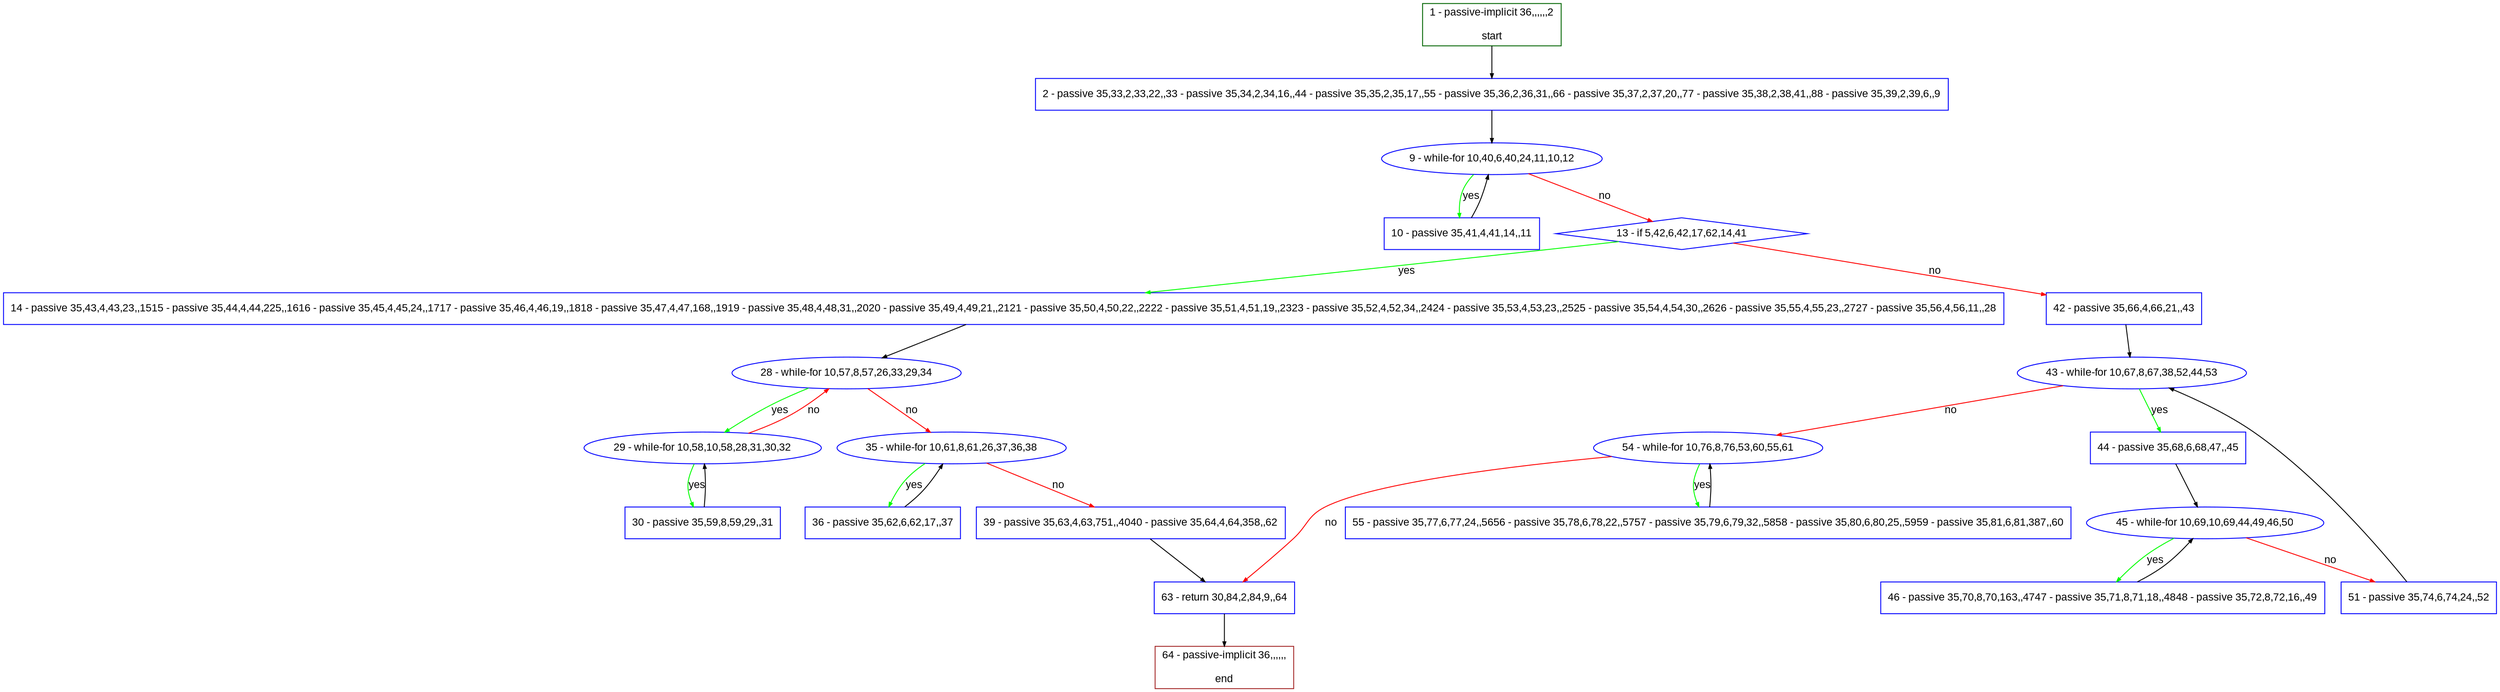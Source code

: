 digraph "" {
  graph [pack="true", label="", fontsize="12", packmode="clust", fontname="Arial", fillcolor="#FFFFCC", bgcolor="white", style="rounded,filled", compound="true"];
  node [node_initialized="no", label="", color="grey", fontsize="12", fillcolor="white", fontname="Arial", style="filled", shape="rectangle", compound="true", fixedsize="false"];
  edge [fontcolor="black", arrowhead="normal", arrowtail="none", arrowsize="0.5", ltail="", label="", color="black", fontsize="12", lhead="", fontname="Arial", dir="forward", compound="true"];
  __N1 [label="2 - passive 35,33,2,33,22,,33 - passive 35,34,2,34,16,,44 - passive 35,35,2,35,17,,55 - passive 35,36,2,36,31,,66 - passive 35,37,2,37,20,,77 - passive 35,38,2,38,41,,88 - passive 35,39,2,39,6,,9", color="#0000ff", fillcolor="#ffffff", style="filled", shape="box"];
  __N2 [label="1 - passive-implicit 36,,,,,,2\n\nstart", color="#006400", fillcolor="#ffffff", style="filled", shape="box"];
  __N3 [label="9 - while-for 10,40,6,40,24,11,10,12", color="#0000ff", fillcolor="#ffffff", style="filled", shape="oval"];
  __N4 [label="10 - passive 35,41,4,41,14,,11", color="#0000ff", fillcolor="#ffffff", style="filled", shape="box"];
  __N5 [label="13 - if 5,42,6,42,17,62,14,41", color="#0000ff", fillcolor="#ffffff", style="filled", shape="diamond"];
  __N6 [label="14 - passive 35,43,4,43,23,,1515 - passive 35,44,4,44,225,,1616 - passive 35,45,4,45,24,,1717 - passive 35,46,4,46,19,,1818 - passive 35,47,4,47,168,,1919 - passive 35,48,4,48,31,,2020 - passive 35,49,4,49,21,,2121 - passive 35,50,4,50,22,,2222 - passive 35,51,4,51,19,,2323 - passive 35,52,4,52,34,,2424 - passive 35,53,4,53,23,,2525 - passive 35,54,4,54,30,,2626 - passive 35,55,4,55,23,,2727 - passive 35,56,4,56,11,,28", color="#0000ff", fillcolor="#ffffff", style="filled", shape="box"];
  __N7 [label="42 - passive 35,66,4,66,21,,43", color="#0000ff", fillcolor="#ffffff", style="filled", shape="box"];
  __N8 [label="28 - while-for 10,57,8,57,26,33,29,34", color="#0000ff", fillcolor="#ffffff", style="filled", shape="oval"];
  __N9 [label="29 - while-for 10,58,10,58,28,31,30,32", color="#0000ff", fillcolor="#ffffff", style="filled", shape="oval"];
  __N10 [label="35 - while-for 10,61,8,61,26,37,36,38", color="#0000ff", fillcolor="#ffffff", style="filled", shape="oval"];
  __N11 [label="30 - passive 35,59,8,59,29,,31", color="#0000ff", fillcolor="#ffffff", style="filled", shape="box"];
  __N12 [label="36 - passive 35,62,6,62,17,,37", color="#0000ff", fillcolor="#ffffff", style="filled", shape="box"];
  __N13 [label="39 - passive 35,63,4,63,751,,4040 - passive 35,64,4,64,358,,62", color="#0000ff", fillcolor="#ffffff", style="filled", shape="box"];
  __N14 [label="63 - return 30,84,2,84,9,,64", color="#0000ff", fillcolor="#ffffff", style="filled", shape="box"];
  __N15 [label="43 - while-for 10,67,8,67,38,52,44,53", color="#0000ff", fillcolor="#ffffff", style="filled", shape="oval"];
  __N16 [label="44 - passive 35,68,6,68,47,,45", color="#0000ff", fillcolor="#ffffff", style="filled", shape="box"];
  __N17 [label="54 - while-for 10,76,8,76,53,60,55,61", color="#0000ff", fillcolor="#ffffff", style="filled", shape="oval"];
  __N18 [label="45 - while-for 10,69,10,69,44,49,46,50", color="#0000ff", fillcolor="#ffffff", style="filled", shape="oval"];
  __N19 [label="46 - passive 35,70,8,70,163,,4747 - passive 35,71,8,71,18,,4848 - passive 35,72,8,72,16,,49", color="#0000ff", fillcolor="#ffffff", style="filled", shape="box"];
  __N20 [label="51 - passive 35,74,6,74,24,,52", color="#0000ff", fillcolor="#ffffff", style="filled", shape="box"];
  __N21 [label="55 - passive 35,77,6,77,24,,5656 - passive 35,78,6,78,22,,5757 - passive 35,79,6,79,32,,5858 - passive 35,80,6,80,25,,5959 - passive 35,81,6,81,387,,60", color="#0000ff", fillcolor="#ffffff", style="filled", shape="box"];
  __N22 [label="64 - passive-implicit 36,,,,,,\n\nend", color="#a52a2a", fillcolor="#ffffff", style="filled", shape="box"];
  __N2 -> __N1 [arrowhead="normal", arrowtail="none", color="#000000", label="", dir="forward"];
  __N1 -> __N3 [arrowhead="normal", arrowtail="none", color="#000000", label="", dir="forward"];
  __N3 -> __N4 [arrowhead="normal", arrowtail="none", color="#00ff00", label="yes", dir="forward"];
  __N4 -> __N3 [arrowhead="normal", arrowtail="none", color="#000000", label="", dir="forward"];
  __N3 -> __N5 [arrowhead="normal", arrowtail="none", color="#ff0000", label="no", dir="forward"];
  __N5 -> __N6 [arrowhead="normal", arrowtail="none", color="#00ff00", label="yes", dir="forward"];
  __N5 -> __N7 [arrowhead="normal", arrowtail="none", color="#ff0000", label="no", dir="forward"];
  __N6 -> __N8 [arrowhead="normal", arrowtail="none", color="#000000", label="", dir="forward"];
  __N8 -> __N9 [arrowhead="normal", arrowtail="none", color="#00ff00", label="yes", dir="forward"];
  __N9 -> __N8 [arrowhead="normal", arrowtail="none", color="#ff0000", label="no", dir="forward"];
  __N8 -> __N10 [arrowhead="normal", arrowtail="none", color="#ff0000", label="no", dir="forward"];
  __N9 -> __N11 [arrowhead="normal", arrowtail="none", color="#00ff00", label="yes", dir="forward"];
  __N11 -> __N9 [arrowhead="normal", arrowtail="none", color="#000000", label="", dir="forward"];
  __N10 -> __N12 [arrowhead="normal", arrowtail="none", color="#00ff00", label="yes", dir="forward"];
  __N12 -> __N10 [arrowhead="normal", arrowtail="none", color="#000000", label="", dir="forward"];
  __N10 -> __N13 [arrowhead="normal", arrowtail="none", color="#ff0000", label="no", dir="forward"];
  __N13 -> __N14 [arrowhead="normal", arrowtail="none", color="#000000", label="", dir="forward"];
  __N7 -> __N15 [arrowhead="normal", arrowtail="none", color="#000000", label="", dir="forward"];
  __N15 -> __N16 [arrowhead="normal", arrowtail="none", color="#00ff00", label="yes", dir="forward"];
  __N15 -> __N17 [arrowhead="normal", arrowtail="none", color="#ff0000", label="no", dir="forward"];
  __N16 -> __N18 [arrowhead="normal", arrowtail="none", color="#000000", label="", dir="forward"];
  __N18 -> __N19 [arrowhead="normal", arrowtail="none", color="#00ff00", label="yes", dir="forward"];
  __N19 -> __N18 [arrowhead="normal", arrowtail="none", color="#000000", label="", dir="forward"];
  __N18 -> __N20 [arrowhead="normal", arrowtail="none", color="#ff0000", label="no", dir="forward"];
  __N20 -> __N15 [arrowhead="normal", arrowtail="none", color="#000000", label="", dir="forward"];
  __N17 -> __N21 [arrowhead="normal", arrowtail="none", color="#00ff00", label="yes", dir="forward"];
  __N21 -> __N17 [arrowhead="normal", arrowtail="none", color="#000000", label="", dir="forward"];
  __N17 -> __N14 [arrowhead="normal", arrowtail="none", color="#ff0000", label="no", dir="forward"];
  __N14 -> __N22 [arrowhead="normal", arrowtail="none", color="#000000", label="", dir="forward"];
}

